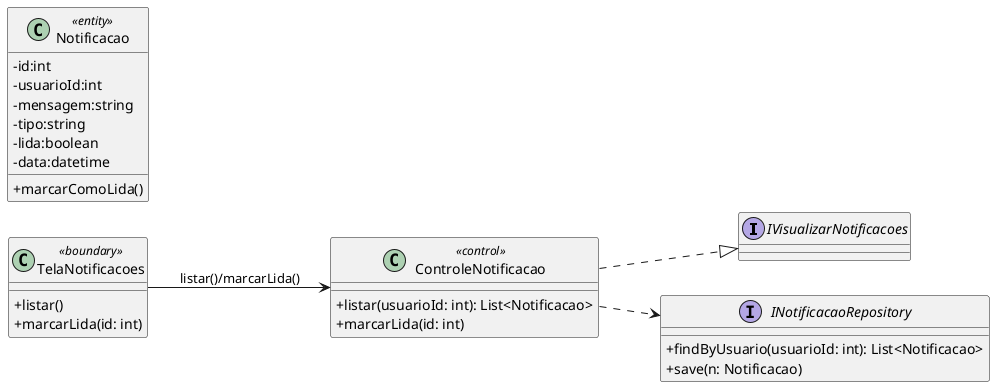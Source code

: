 @startuml
skinparam classAttributeIconSize 0
left to right direction

interface IVisualizarNotificacoes

class TelaNotificacoes <<boundary>> { 
  + listar()
  + marcarLida(id: int) 
}

class ControleNotificacao <<control>> { 
  + listar(usuarioId: int): List<Notificacao>
  + marcarLida(id: int) 
}

class Notificacao <<entity>> {
  - id:int
  - usuarioId:int
  - mensagem:string
  - tipo:string
  - lida:boolean
  - data:datetime
  + marcarComoLida()
}

interface INotificacaoRepository {
  + findByUsuario(usuarioId: int): List<Notificacao>
  + save(n: Notificacao)
}

ControleNotificacao ..|> IVisualizarNotificacoes
TelaNotificacoes --> ControleNotificacao : listar()/marcarLida()
ControleNotificacao ..> INotificacaoRepository
@enduml